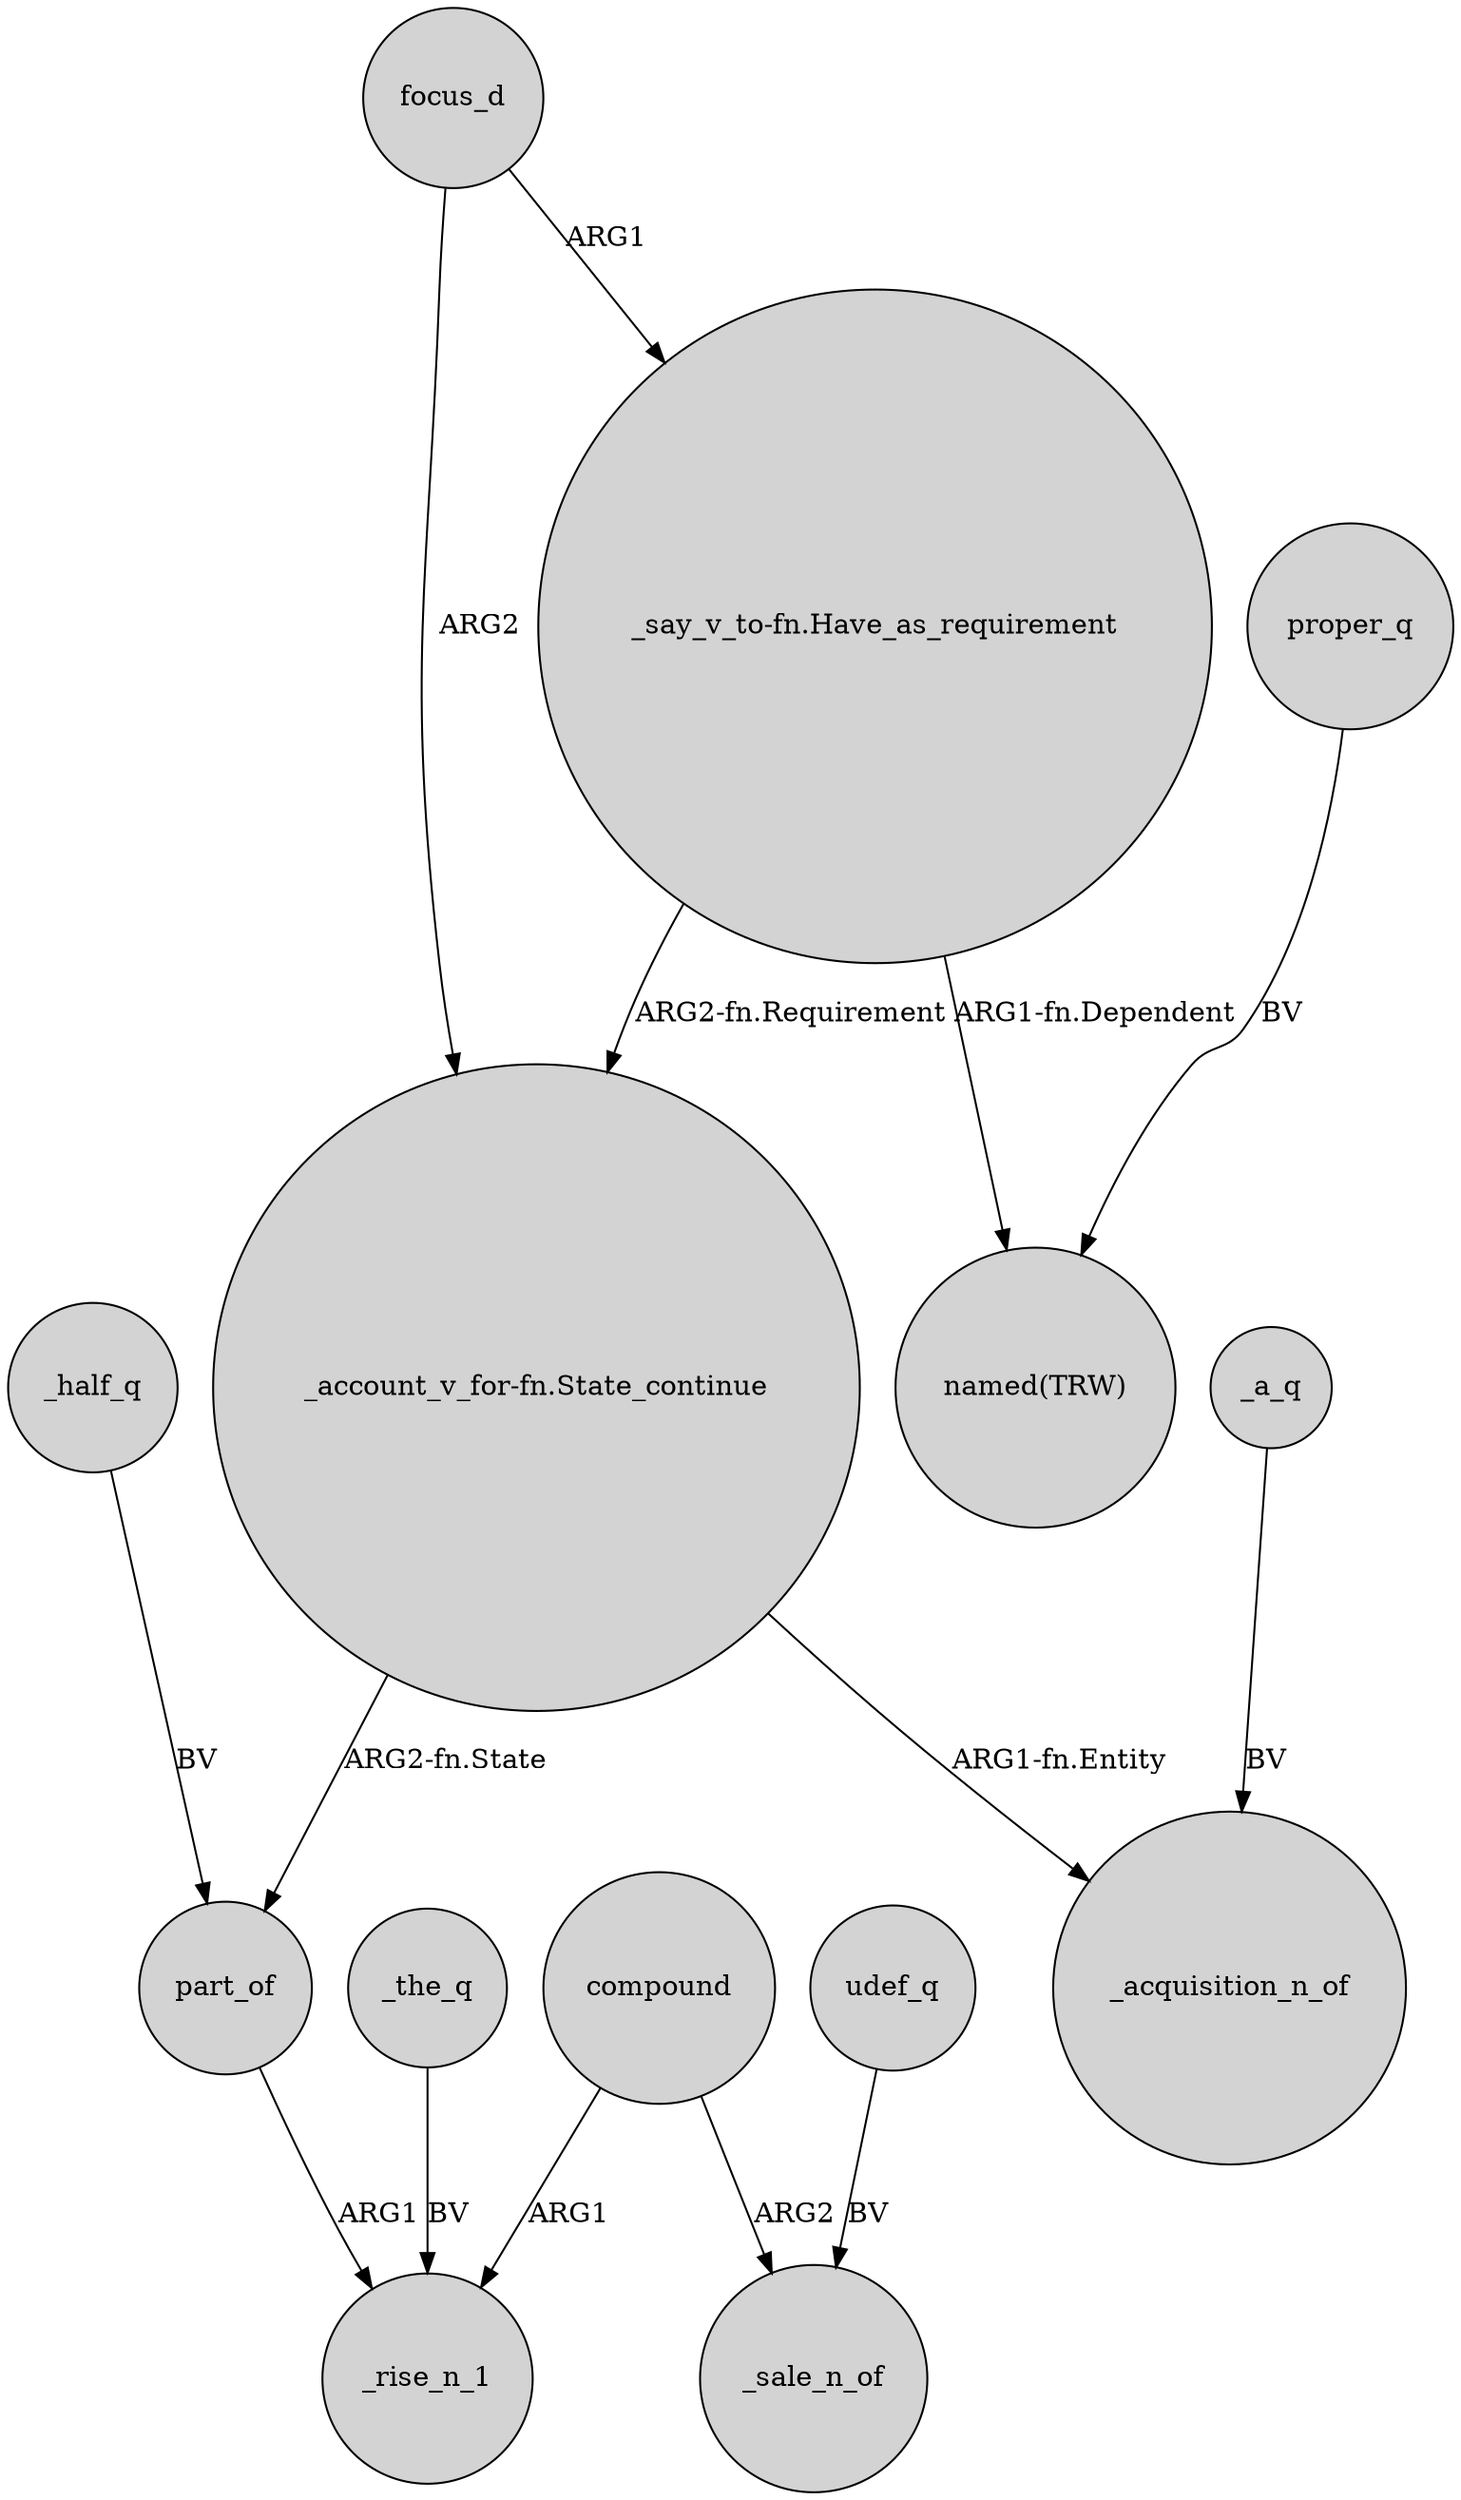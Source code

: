 digraph {
	node [shape=circle style=filled]
	_half_q -> part_of [label=BV]
	part_of -> _rise_n_1 [label=ARG1]
	udef_q -> _sale_n_of [label=BV]
	proper_q -> "named(TRW)" [label=BV]
	_the_q -> _rise_n_1 [label=BV]
	compound -> _rise_n_1 [label=ARG1]
	"_say_v_to-fn.Have_as_requirement" -> "_account_v_for-fn.State_continue" [label="ARG2-fn.Requirement"]
	_a_q -> _acquisition_n_of [label=BV]
	focus_d -> "_say_v_to-fn.Have_as_requirement" [label=ARG1]
	focus_d -> "_account_v_for-fn.State_continue" [label=ARG2]
	"_account_v_for-fn.State_continue" -> _acquisition_n_of [label="ARG1-fn.Entity"]
	"_say_v_to-fn.Have_as_requirement" -> "named(TRW)" [label="ARG1-fn.Dependent"]
	"_account_v_for-fn.State_continue" -> part_of [label="ARG2-fn.State"]
	compound -> _sale_n_of [label=ARG2]
}
